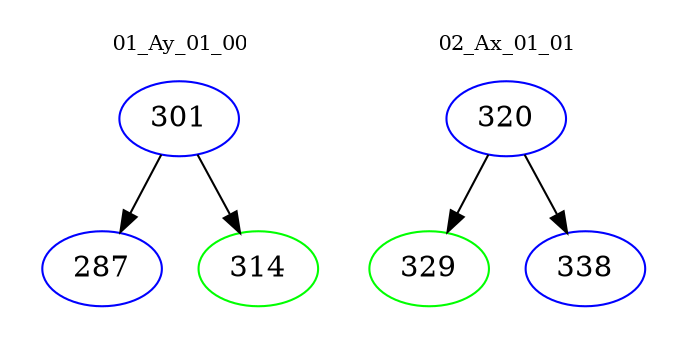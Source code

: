 digraph{
subgraph cluster_0 {
color = white
label = "01_Ay_01_00";
fontsize=10;
T0_301 [label="301", color="blue"]
T0_301 -> T0_287 [color="black"]
T0_287 [label="287", color="blue"]
T0_301 -> T0_314 [color="black"]
T0_314 [label="314", color="green"]
}
subgraph cluster_1 {
color = white
label = "02_Ax_01_01";
fontsize=10;
T1_320 [label="320", color="blue"]
T1_320 -> T1_329 [color="black"]
T1_329 [label="329", color="green"]
T1_320 -> T1_338 [color="black"]
T1_338 [label="338", color="blue"]
}
}
